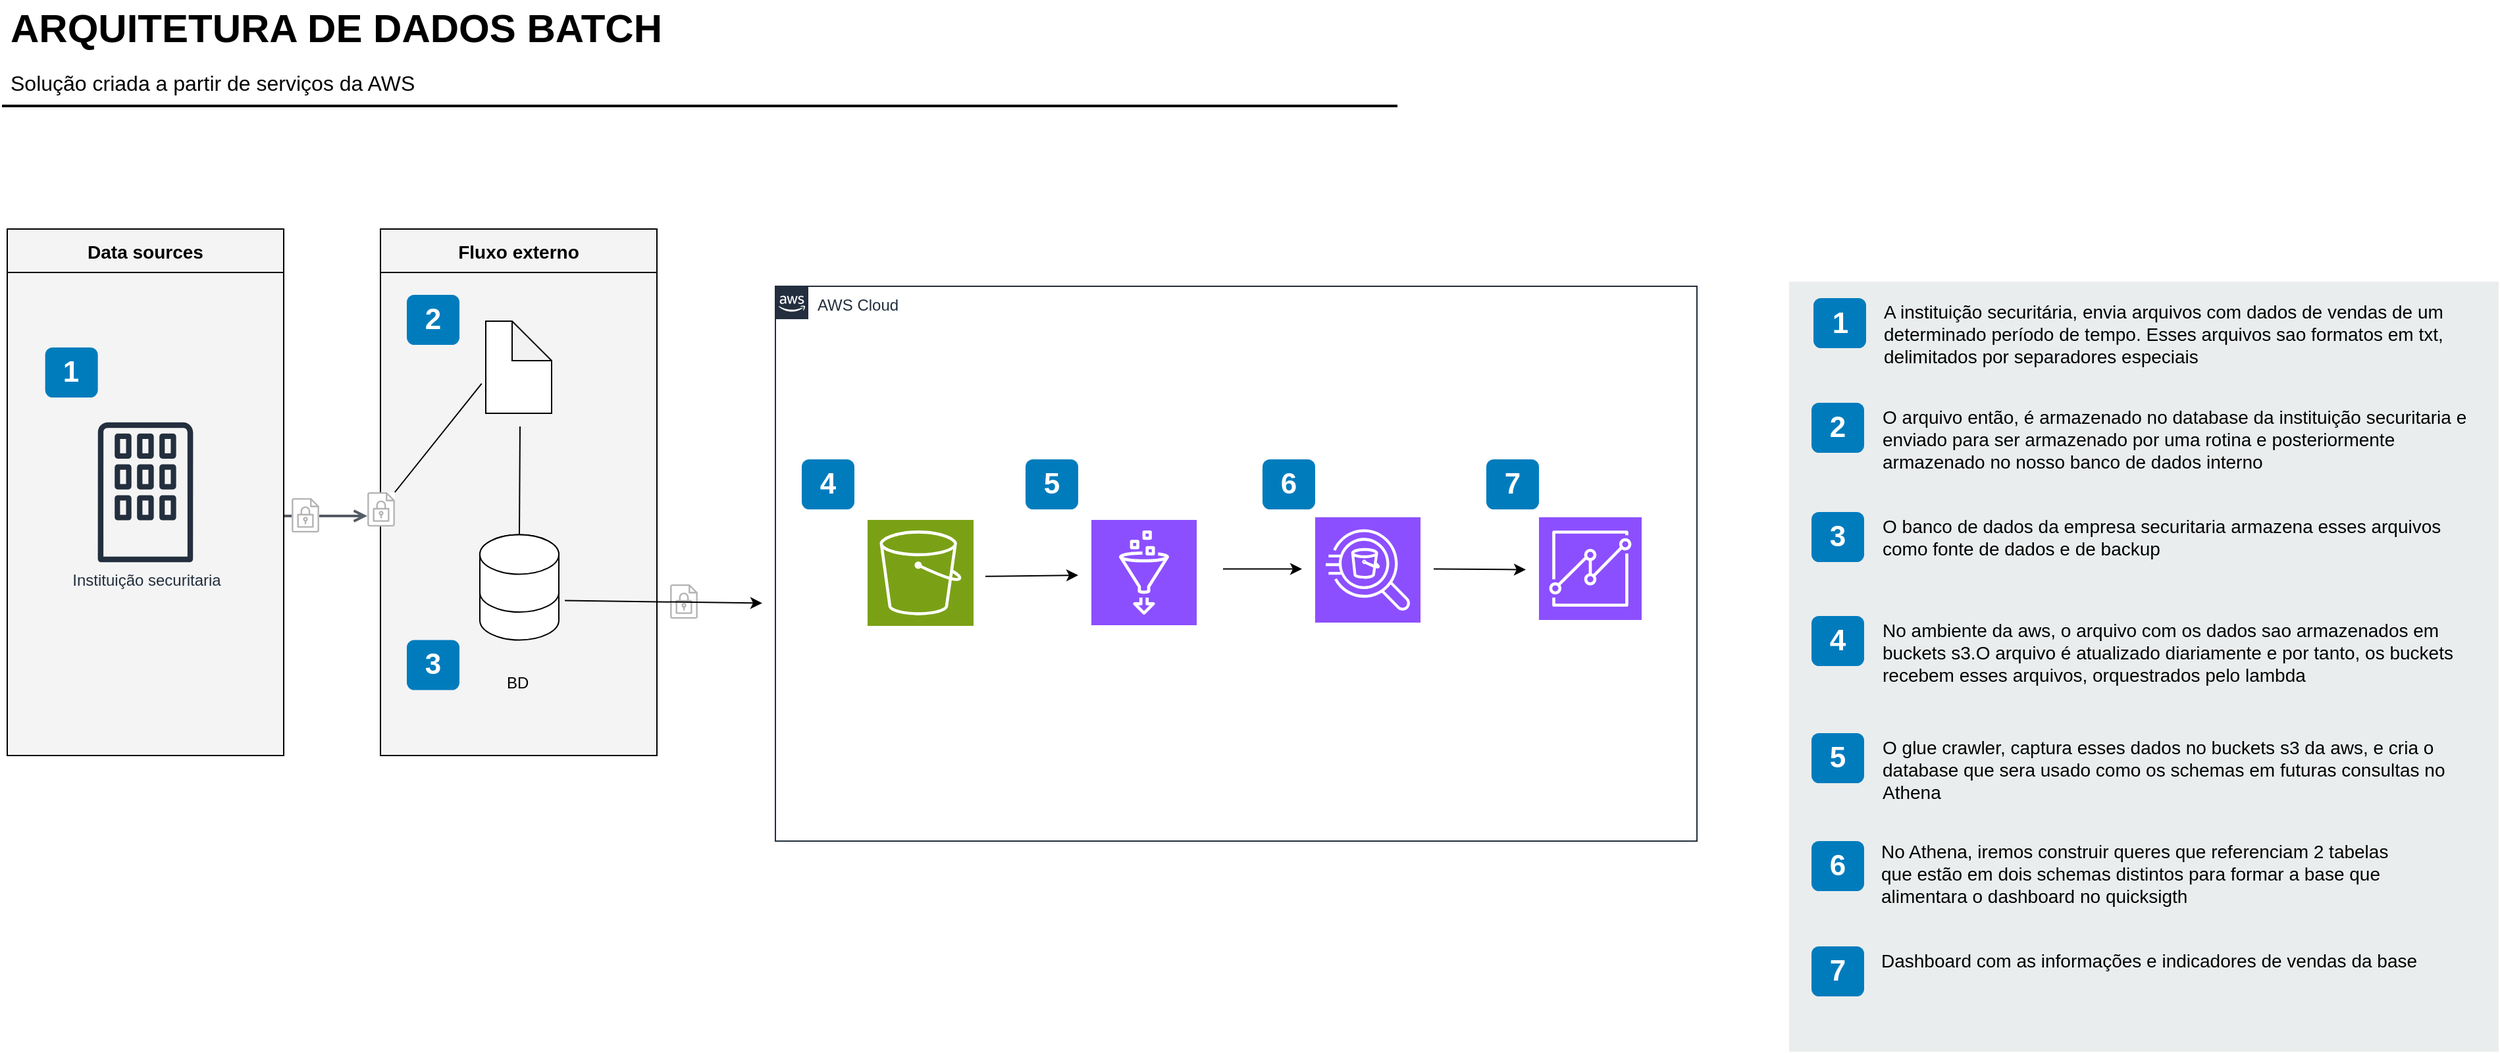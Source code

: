<mxfile version="24.8.9">
  <diagram id="Ht1M8jgEwFfnCIfOTk4-" name="Page-1">
    <mxGraphModel grid="1" page="1" gridSize="10" guides="1" tooltips="1" connect="1" arrows="1" fold="1" pageScale="1" pageWidth="827" pageHeight="1169" math="0" shadow="0">
      <root>
        <mxCell id="0" />
        <mxCell id="1" parent="0" />
        <mxCell id="jZVaUwOg5UY3L9NAnvdq-71" value="AWS Cloud" style="points=[[0,0],[0.25,0],[0.5,0],[0.75,0],[1,0],[1,0.25],[1,0.5],[1,0.75],[1,1],[0.75,1],[0.5,1],[0.25,1],[0,1],[0,0.75],[0,0.5],[0,0.25]];outlineConnect=0;gradientColor=none;html=1;whiteSpace=wrap;fontSize=12;fontStyle=0;shape=mxgraph.aws4.group;grIcon=mxgraph.aws4.group_aws_cloud_alt;strokeColor=#232F3E;fillColor=none;verticalAlign=top;align=left;spacingLeft=30;fontColor=#232F3E;dashed=0;labelBackgroundColor=none;container=1;pointerEvents=0;collapsible=0;recursiveResize=0;" vertex="1" parent="1">
          <mxGeometry x="620" y="243.5" width="700" height="421.5" as="geometry" />
        </mxCell>
        <mxCell id="0jcZSLdH4IxmgEuYCZ73-17" value="" style="sketch=0;points=[[0,0,0],[0.25,0,0],[0.5,0,0],[0.75,0,0],[1,0,0],[0,1,0],[0.25,1,0],[0.5,1,0],[0.75,1,0],[1,1,0],[0,0.25,0],[0,0.5,0],[0,0.75,0],[1,0.25,0],[1,0.5,0],[1,0.75,0]];outlineConnect=0;fontColor=#232F3E;fillColor=#8C4FFF;strokeColor=#ffffff;dashed=0;verticalLabelPosition=bottom;verticalAlign=top;align=center;html=1;fontSize=12;fontStyle=0;aspect=fixed;shape=mxgraph.aws4.resourceIcon;resIcon=mxgraph.aws4.glue;" vertex="1" parent="jZVaUwOg5UY3L9NAnvdq-71">
          <mxGeometry x="240" y="177.5" width="80" height="80" as="geometry" />
        </mxCell>
        <mxCell id="0jcZSLdH4IxmgEuYCZ73-18" value="" style="sketch=0;points=[[0,0,0],[0.25,0,0],[0.5,0,0],[0.75,0,0],[1,0,0],[0,1,0],[0.25,1,0],[0.5,1,0],[0.75,1,0],[1,1,0],[0,0.25,0],[0,0.5,0],[0,0.75,0],[1,0.25,0],[1,0.5,0],[1,0.75,0]];outlineConnect=0;fontColor=#232F3E;fillColor=#7AA116;strokeColor=#ffffff;dashed=0;verticalLabelPosition=bottom;verticalAlign=top;align=center;html=1;fontSize=12;fontStyle=0;aspect=fixed;shape=mxgraph.aws4.resourceIcon;resIcon=mxgraph.aws4.s3;" vertex="1" parent="jZVaUwOg5UY3L9NAnvdq-71">
          <mxGeometry x="70" y="177.5" width="80.5" height="80.5" as="geometry" />
        </mxCell>
        <mxCell id="0jcZSLdH4IxmgEuYCZ73-22" value="4" style="rounded=1;whiteSpace=wrap;html=1;fillColor=#007CBD;strokeColor=none;fontColor=#FFFFFF;fontStyle=1;fontSize=22;labelBackgroundColor=none;" vertex="1" parent="jZVaUwOg5UY3L9NAnvdq-71">
          <mxGeometry x="20" y="131.5" width="40" height="38" as="geometry" />
        </mxCell>
        <mxCell id="0jcZSLdH4IxmgEuYCZ73-23" value="5" style="rounded=1;whiteSpace=wrap;html=1;fillColor=#007CBD;strokeColor=none;fontColor=#FFFFFF;fontStyle=1;fontSize=22;labelBackgroundColor=none;" vertex="1" parent="jZVaUwOg5UY3L9NAnvdq-71">
          <mxGeometry x="190" y="131.5" width="40" height="38" as="geometry" />
        </mxCell>
        <mxCell id="0jcZSLdH4IxmgEuYCZ73-24" value="" style="endArrow=classic;html=1;rounded=0;" edge="1" parent="jZVaUwOg5UY3L9NAnvdq-71">
          <mxGeometry width="50" height="50" relative="1" as="geometry">
            <mxPoint x="159.5" y="220.41" as="sourcePoint" />
            <mxPoint x="230" y="219.5" as="targetPoint" />
            <Array as="points" />
          </mxGeometry>
        </mxCell>
        <mxCell id="0jcZSLdH4IxmgEuYCZ73-25" value="" style="sketch=0;points=[[0,0,0],[0.25,0,0],[0.5,0,0],[0.75,0,0],[1,0,0],[0,1,0],[0.25,1,0],[0.5,1,0],[0.75,1,0],[1,1,0],[0,0.25,0],[0,0.5,0],[0,0.75,0],[1,0.25,0],[1,0.5,0],[1,0.75,0]];outlineConnect=0;fontColor=#232F3E;fillColor=#8C4FFF;strokeColor=#ffffff;dashed=0;verticalLabelPosition=bottom;verticalAlign=top;align=center;html=1;fontSize=12;fontStyle=0;aspect=fixed;shape=mxgraph.aws4.resourceIcon;resIcon=mxgraph.aws4.athena;" vertex="1" parent="jZVaUwOg5UY3L9NAnvdq-71">
          <mxGeometry x="410" y="175.5" width="80" height="80" as="geometry" />
        </mxCell>
        <mxCell id="0jcZSLdH4IxmgEuYCZ73-26" value="6" style="rounded=1;whiteSpace=wrap;html=1;fillColor=#007CBD;strokeColor=none;fontColor=#FFFFFF;fontStyle=1;fontSize=22;labelBackgroundColor=none;" vertex="1" parent="jZVaUwOg5UY3L9NAnvdq-71">
          <mxGeometry x="370" y="131.5" width="40" height="38" as="geometry" />
        </mxCell>
        <mxCell id="0jcZSLdH4IxmgEuYCZ73-30" value="" style="endArrow=classic;html=1;rounded=0;" edge="1" parent="jZVaUwOg5UY3L9NAnvdq-71">
          <mxGeometry width="50" height="50" relative="1" as="geometry">
            <mxPoint x="340" y="214.79" as="sourcePoint" />
            <mxPoint x="400" y="214.79" as="targetPoint" />
            <Array as="points">
              <mxPoint x="360" y="214.79" />
            </Array>
          </mxGeometry>
        </mxCell>
        <mxCell id="0jcZSLdH4IxmgEuYCZ73-31" value="" style="sketch=0;points=[[0,0,0],[0.25,0,0],[0.5,0,0],[0.75,0,0],[1,0,0],[0,1,0],[0.25,1,0],[0.5,1,0],[0.75,1,0],[1,1,0],[0,0.25,0],[0,0.5,0],[0,0.75,0],[1,0.25,0],[1,0.5,0],[1,0.75,0]];outlineConnect=0;fontColor=#232F3E;fillColor=#8C4FFF;strokeColor=#ffffff;dashed=0;verticalLabelPosition=bottom;verticalAlign=top;align=center;html=1;fontSize=12;fontStyle=0;aspect=fixed;shape=mxgraph.aws4.resourceIcon;resIcon=mxgraph.aws4.quicksight;" vertex="1" parent="jZVaUwOg5UY3L9NAnvdq-71">
          <mxGeometry x="580" y="175.5" width="78" height="78" as="geometry" />
        </mxCell>
        <mxCell id="0jcZSLdH4IxmgEuYCZ73-32" value="" style="endArrow=classic;html=1;rounded=0;entryX=0;entryY=0.5;entryDx=0;entryDy=0;entryPerimeter=0;" edge="1" parent="jZVaUwOg5UY3L9NAnvdq-71">
          <mxGeometry width="50" height="50" relative="1" as="geometry">
            <mxPoint x="500" y="214.79" as="sourcePoint" />
            <mxPoint x="570" y="215.29" as="targetPoint" />
            <Array as="points" />
          </mxGeometry>
        </mxCell>
        <mxCell id="0jcZSLdH4IxmgEuYCZ73-33" value="7" style="rounded=1;whiteSpace=wrap;html=1;fillColor=#007CBD;strokeColor=none;fontColor=#FFFFFF;fontStyle=1;fontSize=22;labelBackgroundColor=none;" vertex="1" parent="jZVaUwOg5UY3L9NAnvdq-71">
          <mxGeometry x="540" y="131.5" width="40" height="38" as="geometry" />
        </mxCell>
        <mxCell id="jZVaUwOg5UY3L9NAnvdq-110" style="edgeStyle=elbowEdgeStyle;rounded=0;orthogonalLoop=1;jettySize=auto;html=1;endArrow=open;endFill=0;strokeColor=#545B64;strokeWidth=2;fontSize=14;" edge="1" parent="1">
          <mxGeometry relative="1" as="geometry">
            <mxPoint x="240" y="418" as="sourcePoint" />
            <mxPoint x="310" y="418" as="targetPoint" />
          </mxGeometry>
        </mxCell>
        <mxCell id="-QjtrjUzRDEMRZ5MF8oH-46" value="" style="rounded=0;whiteSpace=wrap;html=1;fillColor=#EAEDED;fontSize=22;fontColor=#FFFFFF;strokeColor=none;labelBackgroundColor=none;" vertex="1" parent="1">
          <mxGeometry x="1390" y="240" width="539" height="585" as="geometry" />
        </mxCell>
        <mxCell id="-QjtrjUzRDEMRZ5MF8oH-36" value="1" style="rounded=1;whiteSpace=wrap;html=1;fillColor=#007CBD;strokeColor=none;fontColor=#FFFFFF;fontStyle=1;fontSize=22;labelBackgroundColor=none;" vertex="1" parent="1">
          <mxGeometry x="1408.5" y="252.5" width="40" height="38" as="geometry" />
        </mxCell>
        <mxCell id="-QjtrjUzRDEMRZ5MF8oH-37" value="2" style="rounded=1;whiteSpace=wrap;html=1;fillColor=#007CBD;strokeColor=none;fontColor=#FFFFFF;fontStyle=1;fontSize=22;labelBackgroundColor=none;" vertex="1" parent="1">
          <mxGeometry x="1407" y="332" width="40" height="38" as="geometry" />
        </mxCell>
        <mxCell id="-QjtrjUzRDEMRZ5MF8oH-38" value="3" style="rounded=1;whiteSpace=wrap;html=1;fillColor=#007CBD;strokeColor=none;fontColor=#FFFFFF;fontStyle=1;fontSize=22;labelBackgroundColor=none;" vertex="1" parent="1">
          <mxGeometry x="1407" y="415" width="40" height="38" as="geometry" />
        </mxCell>
        <mxCell id="-QjtrjUzRDEMRZ5MF8oH-39" value="4" style="rounded=1;whiteSpace=wrap;html=1;fillColor=#007CBD;strokeColor=none;fontColor=#FFFFFF;fontStyle=1;fontSize=22;labelBackgroundColor=none;" vertex="1" parent="1">
          <mxGeometry x="1407" y="494" width="40" height="38" as="geometry" />
        </mxCell>
        <mxCell id="-QjtrjUzRDEMRZ5MF8oH-40" value="5" style="rounded=1;whiteSpace=wrap;html=1;fillColor=#007CBD;strokeColor=none;fontColor=#FFFFFF;fontStyle=1;fontSize=22;labelBackgroundColor=none;" vertex="1" parent="1">
          <mxGeometry x="1407" y="583" width="40" height="38" as="geometry" />
        </mxCell>
        <mxCell id="-QjtrjUzRDEMRZ5MF8oH-41" value="6" style="rounded=1;whiteSpace=wrap;html=1;fillColor=#007CBD;strokeColor=none;fontColor=#FFFFFF;fontStyle=1;fontSize=22;labelBackgroundColor=none;" vertex="1" parent="1">
          <mxGeometry x="1407" y="665" width="40" height="38" as="geometry" />
        </mxCell>
        <mxCell id="-QjtrjUzRDEMRZ5MF8oH-42" value="7" style="rounded=1;whiteSpace=wrap;html=1;fillColor=#007CBD;strokeColor=none;fontColor=#FFFFFF;fontStyle=1;fontSize=22;labelBackgroundColor=none;" vertex="1" parent="1">
          <mxGeometry x="1407" y="745" width="40" height="38" as="geometry" />
        </mxCell>
        <mxCell id="-QjtrjUzRDEMRZ5MF8oH-47" value="ARQUITETURA DE DADOS BATCH" style="text;html=1;resizable=0;points=[];autosize=1;align=left;verticalAlign=top;spacingTop=-4;fontSize=30;fontStyle=1;labelBackgroundColor=none;" vertex="1" parent="1">
          <mxGeometry x="36.5" y="26.5" width="510" height="40" as="geometry" />
        </mxCell>
        <mxCell id="-QjtrjUzRDEMRZ5MF8oH-48" value="Solução criada a partir de serviços da AWS" style="text;html=1;resizable=0;points=[];autosize=1;align=left;verticalAlign=top;spacingTop=-4;fontSize=16;labelBackgroundColor=none;" vertex="1" parent="1">
          <mxGeometry x="36.5" y="76.5" width="330" height="30" as="geometry" />
        </mxCell>
        <mxCell id="SCVMTBWpLvtzJIhz15lM-1" value="" style="line;strokeWidth=2;html=1;fontSize=14;labelBackgroundColor=none;" vertex="1" parent="1">
          <mxGeometry x="32.5" y="101.5" width="1060" height="10" as="geometry" />
        </mxCell>
        <mxCell id="SCVMTBWpLvtzJIhz15lM-6" value="A instituição securitária, envia arquivos com dados de vendas de um determinado período de tempo. Esses arquivos sao formatos em txt, delimitados por separadores especiais" style="text;html=1;align=left;verticalAlign=top;spacingTop=-4;fontSize=14;labelBackgroundColor=none;whiteSpace=wrap;" vertex="1" parent="1">
          <mxGeometry x="1460" y="252" width="449" height="118" as="geometry" />
        </mxCell>
        <mxCell id="SCVMTBWpLvtzJIhz15lM-7" value="&lt;span&gt;O arquivo então, é armazenado no database da instituição&amp;nbsp;&lt;/span&gt;securitaria e enviado para ser armazenado por uma rotina e posteriormente armazenado no nosso banco de dados interno" style="text;html=1;align=left;verticalAlign=top;spacingTop=-4;fontSize=14;labelBackgroundColor=none;whiteSpace=wrap;" vertex="1" parent="1">
          <mxGeometry x="1459" y="332" width="450" height="115" as="geometry" />
        </mxCell>
        <mxCell id="SCVMTBWpLvtzJIhz15lM-9" value="O banco de dados da empresa securitaria armazena esses arquivos como fonte de dados e de backup" style="text;html=1;align=left;verticalAlign=top;spacingTop=-4;fontSize=14;labelBackgroundColor=none;whiteSpace=wrap;" vertex="1" parent="1">
          <mxGeometry x="1459" y="415" width="450" height="117" as="geometry" />
        </mxCell>
        <mxCell id="SCVMTBWpLvtzJIhz15lM-10" value="&lt;span&gt;No ambiente da aws, o arquivo com os dados sao armazenados em buckets s3.O arquivo é atualizado diariamente e por&amp;nbsp;&lt;/span&gt;tanto, os buckets recebem esses arquivos, orquestrados pelo lambda&lt;br&gt;&lt;div&gt;&lt;br&gt;&lt;/div&gt;" style="text;html=1;align=left;verticalAlign=top;spacingTop=-4;fontSize=14;labelBackgroundColor=none;whiteSpace=wrap;" vertex="1" parent="1">
          <mxGeometry x="1459" y="494" width="450" height="121" as="geometry" />
        </mxCell>
        <mxCell id="SCVMTBWpLvtzJIhz15lM-11" value="O glue crawler, captura esses dados no buckets s3 da aws, e cria o database que sera usado como os schemas em futuras consultas no Athena&amp;nbsp;" style="text;html=1;align=left;verticalAlign=top;spacingTop=-4;fontSize=14;labelBackgroundColor=none;whiteSpace=wrap;" vertex="1" parent="1">
          <mxGeometry x="1459" y="583" width="449" height="114" as="geometry" />
        </mxCell>
        <mxCell id="SCVMTBWpLvtzJIhz15lM-12" value="&lt;span&gt;No Athena, iremos construir queres que referenciam 2 tabelas que&amp;nbsp;&lt;/span&gt;estão em dois schemas distintos para formar a base que alimentara o dashboard no quicksigth" style="text;html=1;align=left;verticalAlign=top;spacingTop=-4;fontSize=14;labelBackgroundColor=none;whiteSpace=wrap;" vertex="1" parent="1">
          <mxGeometry x="1458" y="662" width="450" height="118" as="geometry" />
        </mxCell>
        <mxCell id="SCVMTBWpLvtzJIhz15lM-13" value="&lt;span&gt;Dashboard com as informações e indicadores de vendas da base&lt;/span&gt;" style="text;html=1;align=left;verticalAlign=top;spacingTop=-4;fontSize=14;labelBackgroundColor=none;whiteSpace=wrap;" vertex="1" parent="1">
          <mxGeometry x="1458" y="745" width="449" height="55" as="geometry" />
        </mxCell>
        <mxCell id="jZVaUwOg5UY3L9NAnvdq-59" value="Data sources" style="swimlane;fontSize=14;align=center;swimlaneFillColor=#f4f4f4;fillColor=#f4f4f4;startSize=33;container=1;pointerEvents=0;collapsible=0;recursiveResize=0;" vertex="1" parent="1">
          <mxGeometry x="36.5" y="200" width="210" height="400" as="geometry" />
        </mxCell>
        <mxCell id="jZVaUwOg5UY3L9NAnvdq-61" value="Instituição securitaria&lt;div&gt;&lt;br&gt;&lt;/div&gt;" style="outlineConnect=0;fontColor=#232F3E;gradientColor=none;fillColor=#232F3E;strokeColor=none;dashed=0;verticalLabelPosition=bottom;verticalAlign=top;align=center;html=1;fontSize=12;fontStyle=0;aspect=fixed;pointerEvents=1;shape=mxgraph.aws4.corporate_data_center;labelBackgroundColor=none;" vertex="1" parent="jZVaUwOg5UY3L9NAnvdq-59">
          <mxGeometry x="68.82" y="146.75" width="72.36" height="106.5" as="geometry" />
        </mxCell>
        <mxCell id="0jcZSLdH4IxmgEuYCZ73-19" value="1" style="rounded=1;whiteSpace=wrap;html=1;fillColor=#007CBD;strokeColor=none;fontColor=#FFFFFF;fontStyle=1;fontSize=22;labelBackgroundColor=none;" vertex="1" parent="jZVaUwOg5UY3L9NAnvdq-59">
          <mxGeometry x="28.82" y="90" width="40" height="38" as="geometry" />
        </mxCell>
        <mxCell id="jZVaUwOg5UY3L9NAnvdq-173" value="" style="group" vertex="1" connectable="0" parent="1">
          <mxGeometry x="252.5" y="404.5" width="21" height="26" as="geometry" />
        </mxCell>
        <mxCell id="jZVaUwOg5UY3L9NAnvdq-174" value="" style="rounded=0;whiteSpace=wrap;html=1;labelBackgroundColor=#ffffff;fontSize=14;align=center;strokeColor=none;" vertex="1" parent="jZVaUwOg5UY3L9NAnvdq-173">
          <mxGeometry width="21" height="26" as="geometry" />
        </mxCell>
        <mxCell id="jZVaUwOg5UY3L9NAnvdq-175" value="" style="outlineConnect=0;fontColor=#232F3E;gradientColor=none;fillColor=#B3B3B3;strokeColor=none;dashed=0;verticalLabelPosition=bottom;verticalAlign=top;align=center;html=1;fontSize=12;fontStyle=0;aspect=fixed;pointerEvents=1;shape=mxgraph.aws4.encrypted_data;labelBackgroundColor=#ffffff;" vertex="1" parent="jZVaUwOg5UY3L9NAnvdq-173">
          <mxGeometry width="21" height="26" as="geometry" />
        </mxCell>
        <mxCell id="jZVaUwOg5UY3L9NAnvdq-182" value="" style="group" vertex="1" connectable="0" parent="1">
          <mxGeometry x="540" y="470" width="21" height="28" as="geometry" />
        </mxCell>
        <mxCell id="jZVaUwOg5UY3L9NAnvdq-183" value="" style="rounded=0;whiteSpace=wrap;html=1;labelBackgroundColor=#ffffff;fontSize=14;align=center;strokeColor=none;" vertex="1" parent="jZVaUwOg5UY3L9NAnvdq-182">
          <mxGeometry width="21" height="28" as="geometry" />
        </mxCell>
        <mxCell id="jZVaUwOg5UY3L9NAnvdq-184" value="" style="outlineConnect=0;fontColor=#232F3E;gradientColor=none;fillColor=#B3B3B3;strokeColor=none;dashed=0;verticalLabelPosition=bottom;verticalAlign=top;align=center;html=1;fontSize=12;fontStyle=0;aspect=fixed;pointerEvents=1;shape=mxgraph.aws4.encrypted_data;labelBackgroundColor=#ffffff;" vertex="1" parent="jZVaUwOg5UY3L9NAnvdq-182">
          <mxGeometry width="21" height="26" as="geometry" />
        </mxCell>
        <mxCell id="0jcZSLdH4IxmgEuYCZ73-1" value="Fluxo externo" style="swimlane;fontSize=14;align=center;swimlaneFillColor=#f4f4f4;fillColor=#f4f4f4;startSize=33;container=1;pointerEvents=0;collapsible=0;recursiveResize=0;" vertex="1" parent="1">
          <mxGeometry x="320" y="200" width="210" height="400" as="geometry" />
        </mxCell>
        <mxCell id="0jcZSLdH4IxmgEuYCZ73-4" value="" style="shape=cylinder3;whiteSpace=wrap;html=1;boundedLbl=1;backgroundOutline=1;size=15;" vertex="1" parent="0jcZSLdH4IxmgEuYCZ73-1">
          <mxGeometry x="75.5" y="232.25" width="60" height="80" as="geometry" />
        </mxCell>
        <mxCell id="0jcZSLdH4IxmgEuYCZ73-5" value="" style="shape=cylinder3;whiteSpace=wrap;html=1;boundedLbl=1;backgroundOutline=1;size=15;" vertex="1" parent="0jcZSLdH4IxmgEuYCZ73-1">
          <mxGeometry x="75.5" y="232.25" width="60" height="58.75" as="geometry" />
        </mxCell>
        <mxCell id="0jcZSLdH4IxmgEuYCZ73-6" value="BD&amp;nbsp;" style="text;html=1;align=center;verticalAlign=middle;whiteSpace=wrap;rounded=0;" vertex="1" parent="0jcZSLdH4IxmgEuYCZ73-1">
          <mxGeometry x="75.5" y="330" width="60" height="30" as="geometry" />
        </mxCell>
        <mxCell id="0jcZSLdH4IxmgEuYCZ73-8" value="" style="shape=note;whiteSpace=wrap;html=1;backgroundOutline=1;darkOpacity=0.05;" vertex="1" parent="0jcZSLdH4IxmgEuYCZ73-1">
          <mxGeometry x="80" y="70" width="50" height="70" as="geometry" />
        </mxCell>
        <mxCell id="0jcZSLdH4IxmgEuYCZ73-14" value="" style="endArrow=none;html=1;rounded=0;exitX=0.5;exitY=0;exitDx=0;exitDy=0;exitPerimeter=0;" edge="1" parent="0jcZSLdH4IxmgEuYCZ73-1" source="0jcZSLdH4IxmgEuYCZ73-5">
          <mxGeometry width="50" height="50" relative="1" as="geometry">
            <mxPoint x="60" y="190" as="sourcePoint" />
            <mxPoint x="106" y="150" as="targetPoint" />
          </mxGeometry>
        </mxCell>
        <mxCell id="0jcZSLdH4IxmgEuYCZ73-16" value="" style="endArrow=classic;html=1;rounded=0;entryX=0;entryY=0.5;entryDx=0;entryDy=0;entryPerimeter=0;" edge="1" parent="0jcZSLdH4IxmgEuYCZ73-1">
          <mxGeometry width="50" height="50" relative="1" as="geometry">
            <mxPoint x="140" y="282.25" as="sourcePoint" />
            <mxPoint x="290" y="284.25" as="targetPoint" />
          </mxGeometry>
        </mxCell>
        <mxCell id="0jcZSLdH4IxmgEuYCZ73-20" value="2" style="rounded=1;whiteSpace=wrap;html=1;fillColor=#007CBD;strokeColor=none;fontColor=#FFFFFF;fontStyle=1;fontSize=22;labelBackgroundColor=none;" vertex="1" parent="0jcZSLdH4IxmgEuYCZ73-1">
          <mxGeometry x="20" y="50" width="40" height="38" as="geometry" />
        </mxCell>
        <mxCell id="0jcZSLdH4IxmgEuYCZ73-21" value="3" style="rounded=1;whiteSpace=wrap;html=1;fillColor=#007CBD;strokeColor=none;fontColor=#FFFFFF;fontStyle=1;fontSize=22;labelBackgroundColor=none;" vertex="1" parent="0jcZSLdH4IxmgEuYCZ73-1">
          <mxGeometry x="20" y="312.25" width="40" height="38" as="geometry" />
        </mxCell>
        <mxCell id="0jcZSLdH4IxmgEuYCZ73-11" value="" style="group" vertex="1" connectable="0" parent="1">
          <mxGeometry x="310.0" y="400" width="21" height="26" as="geometry" />
        </mxCell>
        <mxCell id="0jcZSLdH4IxmgEuYCZ73-12" value="" style="rounded=0;whiteSpace=wrap;html=1;labelBackgroundColor=#ffffff;fontSize=14;align=center;strokeColor=none;" vertex="1" parent="0jcZSLdH4IxmgEuYCZ73-11">
          <mxGeometry width="21" height="26" as="geometry" />
        </mxCell>
        <mxCell id="0jcZSLdH4IxmgEuYCZ73-13" value="" style="outlineConnect=0;fontColor=#232F3E;gradientColor=none;fillColor=#B3B3B3;strokeColor=none;dashed=0;verticalLabelPosition=bottom;verticalAlign=top;align=center;html=1;fontSize=12;fontStyle=0;aspect=fixed;pointerEvents=1;shape=mxgraph.aws4.encrypted_data;labelBackgroundColor=#ffffff;" vertex="1" parent="0jcZSLdH4IxmgEuYCZ73-11">
          <mxGeometry width="21" height="26" as="geometry" />
        </mxCell>
        <mxCell id="0jcZSLdH4IxmgEuYCZ73-10" value="" style="endArrow=none;html=1;rounded=0;entryX=-0.063;entryY=0.678;entryDx=0;entryDy=0;entryPerimeter=0;" edge="1" parent="1" source="0jcZSLdH4IxmgEuYCZ73-13" target="0jcZSLdH4IxmgEuYCZ73-8">
          <mxGeometry width="50" height="50" relative="1" as="geometry">
            <mxPoint x="340" y="390" as="sourcePoint" />
            <mxPoint x="370" y="360" as="targetPoint" />
          </mxGeometry>
        </mxCell>
      </root>
    </mxGraphModel>
  </diagram>
</mxfile>
